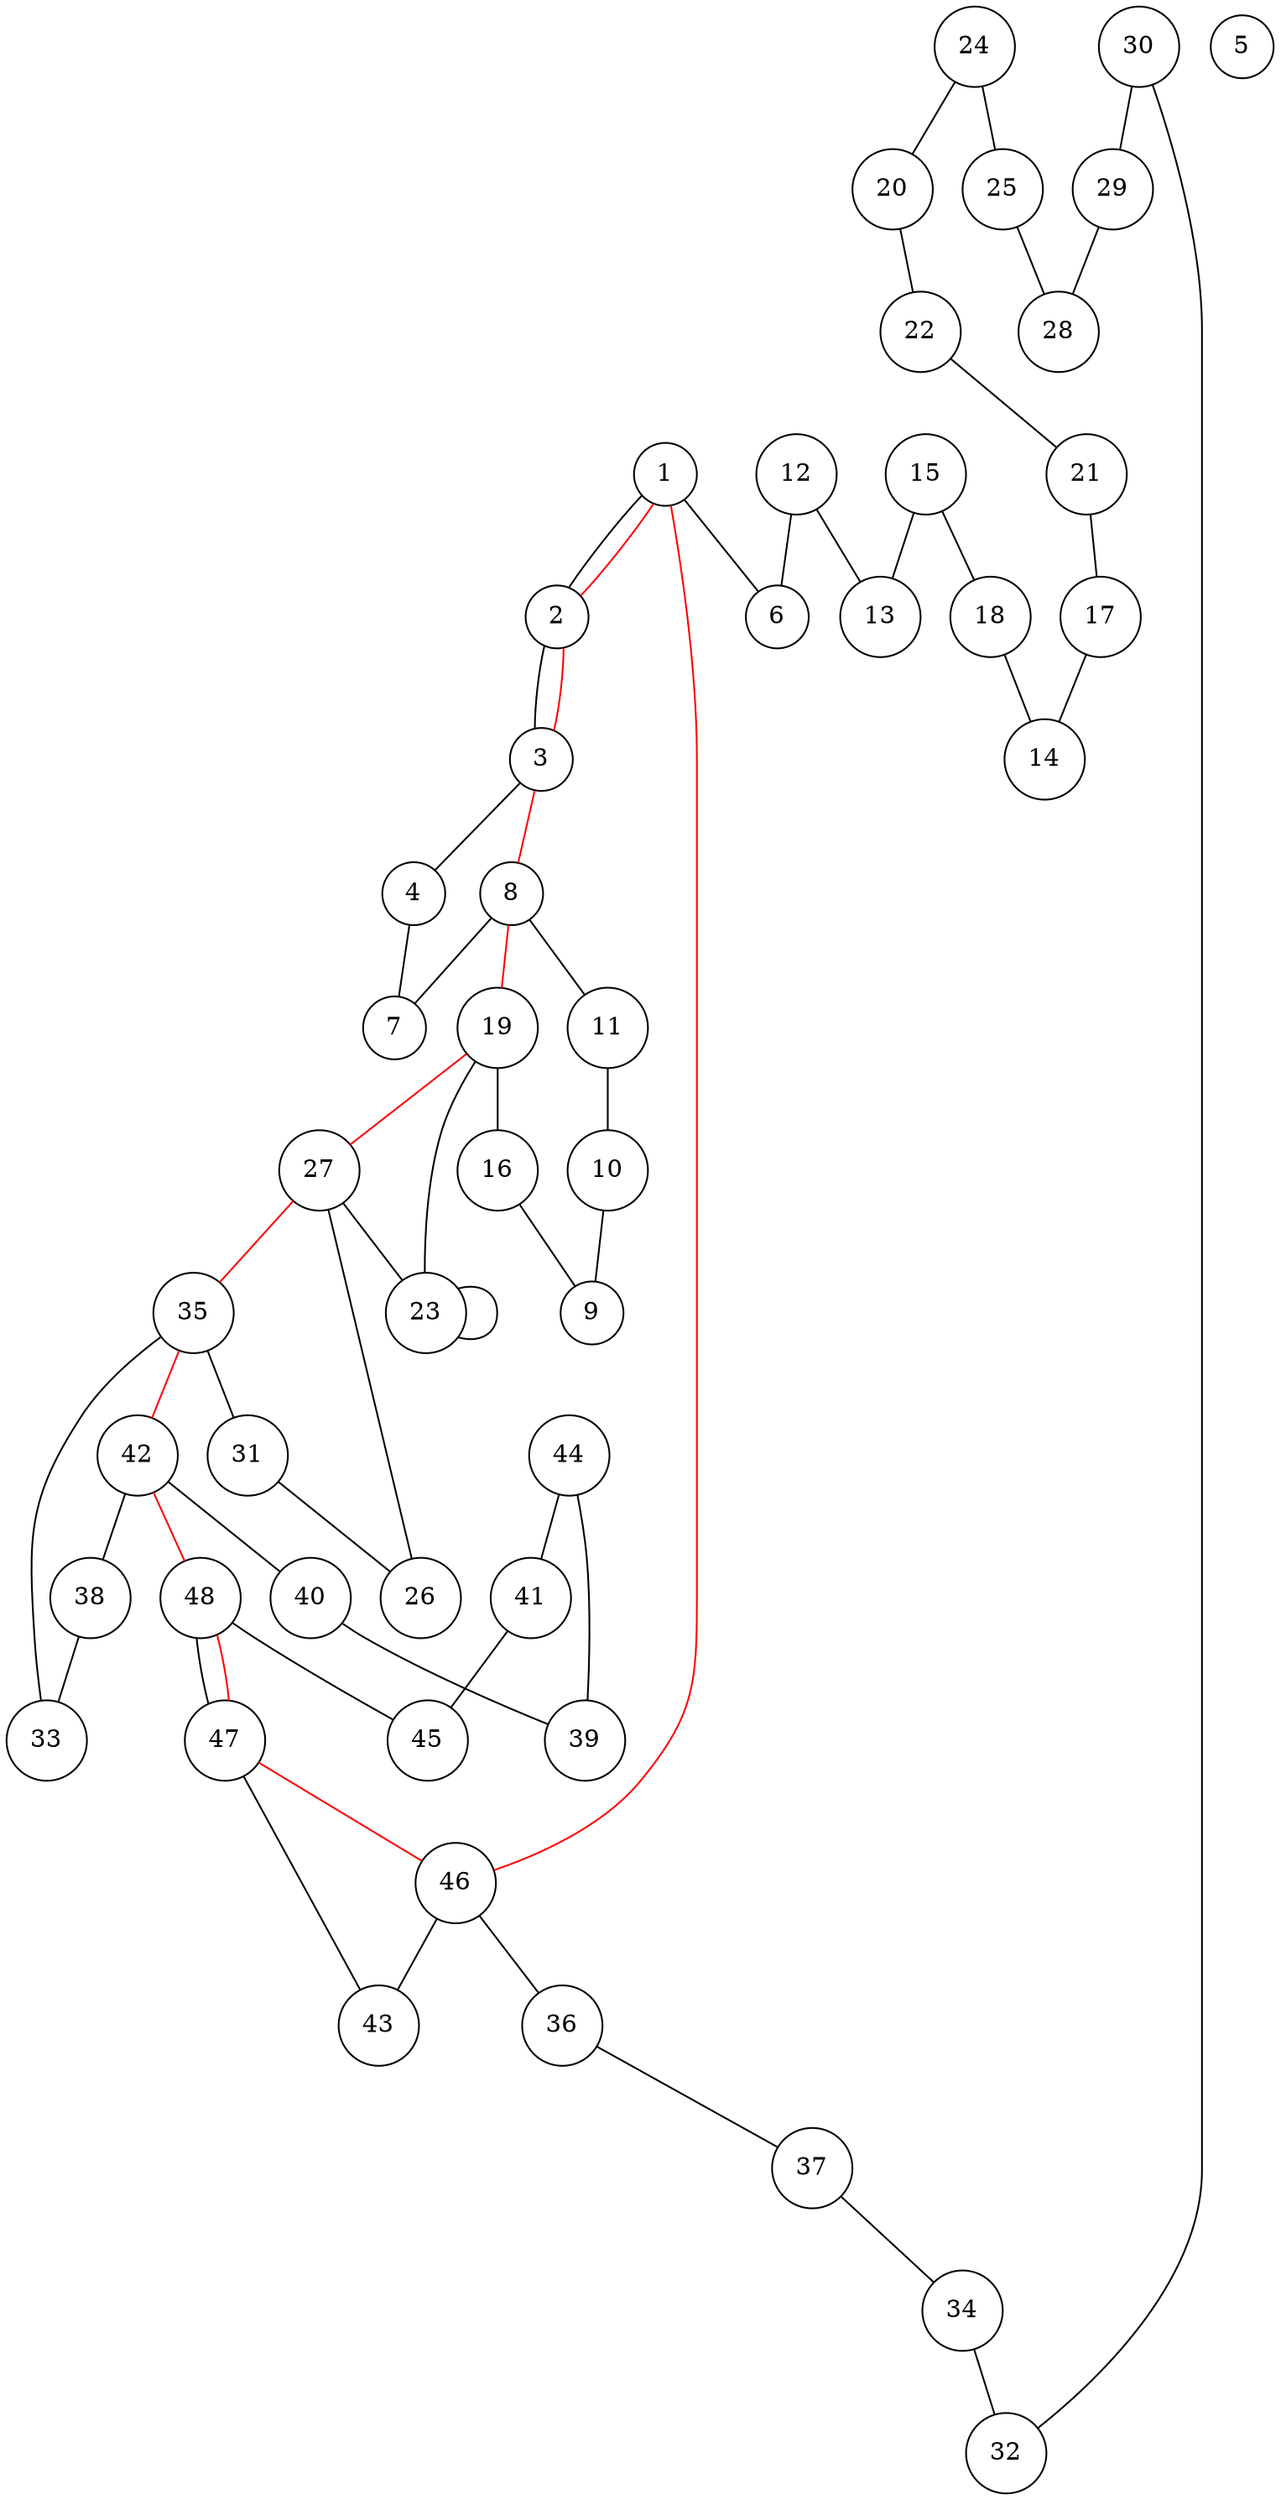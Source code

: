 graph att48 {
	node [shape=circle fillcolor=white]
	1 [ pos = "0.025767,6.895130!"]
	2 [ pos = "0.059263,5.709869!"]
	3 [ pos = "1.033239,2.166967!"]
	4 [ pos = "1.739242,2.592115!"]
	5 [ pos = "2.865241,5.279567!"]
	6 [ pos = "4.207678,7.237825!"]
	7 [ pos = "4.936872,4.042772!"]
	8 [ pos = "5.753672,0.025767!"]
	9 [ pos = "7.789230,5.003865!"]
	10 [ pos = "7.941252,4.236022!"]
	11 [ pos = "8.186035,1.947952!"]
	12 [ pos = "8.361247,8.515846!"]
	13 [ pos = "8.977068,7.289358!"]
	14 [ pos = "11.097655,5.982994!"]
	15 [ pos = "11.551147,8.680752!"]
	16 [ pos = "11.873229,3.086833!"]
	17 [ pos = "11.883535,5.243494!"]
	18 [ pos = "12.125741,6.889977!"]
	19 [ pos = "12.844628,0.360732!"]
	20 [ pos = "13.359959,8.394744!"]
	21 [ pos = "13.396032,5.622262!"]
	22 [ pos = "14.089152,6.714764!"]
	23 [ pos = "14.248905,3.669157!"]
	24 [ pos = "15.202267,9.175470!"]
	25 [ pos = "15.431590,7.402731!"]
	26 [ pos = "15.720175,2.860088!"]
	27 [ pos = "15.735635,1.723783!"]
	28 [ pos = "16.158207,5.501159!"]
	29 [ pos = "16.354032,6.913167!"]
	30 [ pos = "16.557588,8.175728!"]
	31 [ pos = "17.351198,3.743880!"]
	32 [ pos = "17.539294,7.711930!"]
	33 [ pos = "17.773770,4.856996!"]
	34 [ pos = "18.675599,9.737181!"]
	35 [ pos = "18.719402,3.267199!"]
	36 [ pos = "18.758052,12.623035!"]
	37 [ pos = "18.943571,11.610410!"]
	38 [ pos = "19.046637,5.782015!"]
	39 [ pos = "19.227003,9.250193!"]
	40 [ pos = "19.348106,8.345787!"]
	41 [ pos = "19.430559,10.257666!"]
	42 [ pos = "19.440866,7.217212!"]
	43 [ pos = "19.466632,12.416903!"]
	44 [ pos = "19.513012,9.574852!"]
	45 [ pos = "19.603195,11.486730!"]
	46 [ pos = "19.610925,13.357382!"]
	47 [ pos = "19.922700,12.169544!"]
	48 [ pos = "20.000000,11.839732!"]

	1 -- 2 [color = black]
	2 -- 3 [color = black]
	3 -- 4 [color = black]
	8 -- 11 [color = black]
	19 -- 23 [color = black]
	27 -- 26 [color = black]
	35 -- 33 [color = black]
	42 -- 40 [color = black]
	48 -- 47 [color = black]
	47 -- 43 [color = black]
	46 -- 36 [color = black]
	42 -- 38 [color = black]
	48 -- 45 [color = black]
	44 -- 39 [color = black]
	44 -- 41 [color = black]
	1 -- 6 [color = black]
	36 -- 37 [color = black]
	12 -- 6 [color = black]
	41 -- 45 [color = black]
	40 -- 39 [color = black]
	12 -- 13 [color = black]
	46 -- 43 [color = black]
	8 -- 7 [color = black]
	15 -- 18 [color = black]
	24 -- 20 [color = black]
	24 -- 25 [color = black]
	35 -- 31 [color = black]
	31 -- 26 [color = black]
	38 -- 33 [color = black]
	19 -- 16 [color = black]
	37 -- 34 [color = black]
	34 -- 32 [color = black]
	30 -- 32 [color = black]
	15 -- 13 [color = black]
	30 -- 29 [color = black]
	25 -- 28 [color = black]
	11 -- 10 [color = black]
	20 -- 22 [color = black]
	18 -- 14 [color = black]
	22 -- 21 [color = black]
	21 -- 17 [color = black]
	17 -- 14 [color = black]
	29 -- 28 [color = black]
	16 -- 9 [color = black]
	10 -- 9 [color = black]
	4 -- 7 [color = black]
	27 -- 23 [color = black]
	23 -- 23 [color = black]
	1 -- 2 [color = red]
	2 -- 3 [color = red]
	3 -- 8 [color = red]
	8 -- 19 [color = red]
	19 -- 27 [color = red]
	27 -- 35 [color = red]
	35 -- 42 [color = red]
	42 -- 48 [color = red]
	48 -- 47 [color = red]
	47 -- 46 [color = red]
	46 -- 1 [color = red]
}